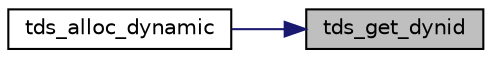 digraph "tds_get_dynid"
{
 // LATEX_PDF_SIZE
  edge [fontname="Helvetica",fontsize="10",labelfontname="Helvetica",labelfontsize="10"];
  node [fontname="Helvetica",fontsize="10",shape=record];
  rankdir="RL";
  Node1 [label="tds_get_dynid",height=0.2,width=0.4,color="black", fillcolor="grey75", style="filled", fontcolor="black",tooltip="Get an id for dynamic query based on TDS information."];
  Node1 -> Node2 [dir="back",color="midnightblue",fontsize="10",style="solid",fontname="Helvetica"];
  Node2 [label="tds_alloc_dynamic",height=0.2,width=0.4,color="black", fillcolor="white", style="filled",URL="$a00562.html#ga69559de43b47f4a9e2eecc7a56527444",tooltip="Allocate a dynamic statement."];
}
